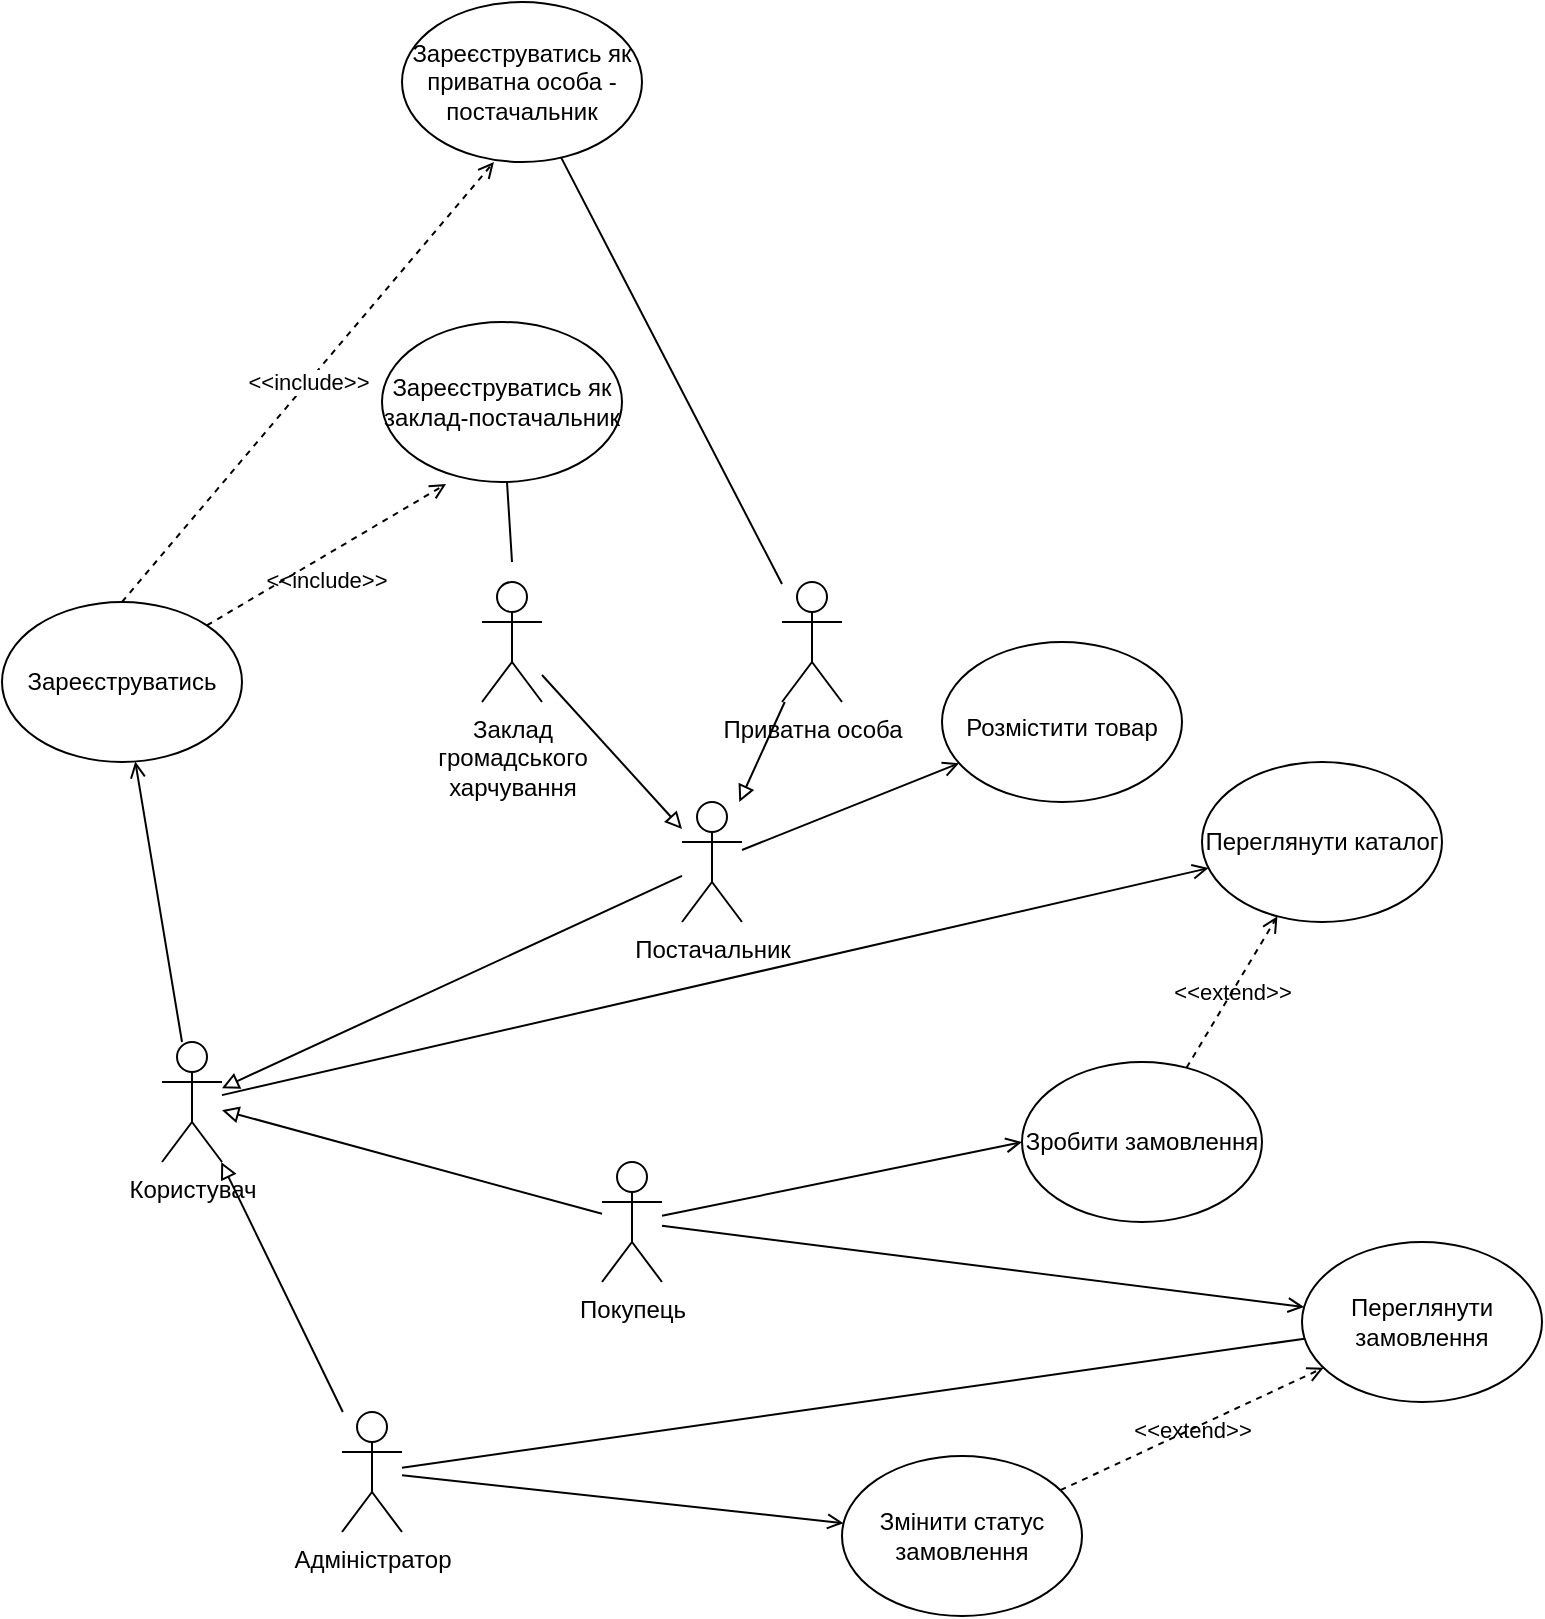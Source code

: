 <mxfile version="16.5.3" type="github">
  <diagram id="P7JxlWmNR0VaaNSP8-FL" name="Page-1">
    <mxGraphModel dx="782" dy="738" grid="1" gridSize="10" guides="1" tooltips="1" connect="1" arrows="1" fold="1" page="1" pageScale="1" pageWidth="1169" pageHeight="827" math="0" shadow="0">
      <root>
        <mxCell id="0" />
        <mxCell id="1" parent="0" />
        <mxCell id="AQALUr2rENBYNeaL4UF1-12" style="rounded=0;orthogonalLoop=1;jettySize=auto;html=1;endArrow=block;endFill=0;" edge="1" parent="1" source="AQALUr2rENBYNeaL4UF1-4" target="AQALUr2rENBYNeaL4UF1-1">
          <mxGeometry relative="1" as="geometry">
            <mxPoint x="310" y="470" as="sourcePoint" />
            <mxPoint x="220" y="560" as="targetPoint" />
          </mxGeometry>
        </mxCell>
        <mxCell id="AQALUr2rENBYNeaL4UF1-18" style="edgeStyle=none;rounded=0;orthogonalLoop=1;jettySize=auto;html=1;endArrow=open;endFill=0;" edge="1" parent="1" source="AQALUr2rENBYNeaL4UF1-1" target="AQALUr2rENBYNeaL4UF1-20">
          <mxGeometry relative="1" as="geometry">
            <mxPoint x="110" y="300" as="targetPoint" />
            <mxPoint x="190" y="520" as="sourcePoint" />
          </mxGeometry>
        </mxCell>
        <mxCell id="AQALUr2rENBYNeaL4UF1-1" value="Користувач" style="shape=umlActor;verticalLabelPosition=bottom;verticalAlign=top;html=1;outlineConnect=0;" vertex="1" parent="1">
          <mxGeometry x="90" y="540" width="30" height="60" as="geometry" />
        </mxCell>
        <mxCell id="AQALUr2rENBYNeaL4UF1-16" style="edgeStyle=none;rounded=0;orthogonalLoop=1;jettySize=auto;html=1;endArrow=block;endFill=0;" edge="1" parent="1" source="AQALUr2rENBYNeaL4UF1-2" target="AQALUr2rENBYNeaL4UF1-1">
          <mxGeometry relative="1" as="geometry">
            <mxPoint x="195" y="620" as="targetPoint" />
            <mxPoint x="195" y="720" as="sourcePoint" />
          </mxGeometry>
        </mxCell>
        <mxCell id="AQALUr2rENBYNeaL4UF1-40" style="edgeStyle=none;rounded=0;orthogonalLoop=1;jettySize=auto;html=1;labelBackgroundColor=none;endArrow=open;endFill=0;" edge="1" parent="1" source="AQALUr2rENBYNeaL4UF1-2" target="AQALUr2rENBYNeaL4UF1-33">
          <mxGeometry relative="1" as="geometry" />
        </mxCell>
        <mxCell id="AQALUr2rENBYNeaL4UF1-2" value="Адміністратор" style="shape=umlActor;verticalLabelPosition=bottom;verticalAlign=top;html=1;outlineConnect=0;" vertex="1" parent="1">
          <mxGeometry x="180" y="725" width="30" height="60" as="geometry" />
        </mxCell>
        <mxCell id="AQALUr2rENBYNeaL4UF1-13" style="edgeStyle=none;rounded=0;orthogonalLoop=1;jettySize=auto;html=1;endArrow=block;endFill=0;" edge="1" parent="1" source="AQALUr2rENBYNeaL4UF1-3" target="AQALUr2rENBYNeaL4UF1-1">
          <mxGeometry relative="1" as="geometry">
            <mxPoint x="220" y="570" as="targetPoint" />
            <mxPoint x="340" y="570" as="sourcePoint" />
          </mxGeometry>
        </mxCell>
        <mxCell id="AQALUr2rENBYNeaL4UF1-17" style="edgeStyle=none;rounded=0;orthogonalLoop=1;jettySize=auto;html=1;endArrow=open;endFill=0;entryX=0;entryY=0.5;entryDx=0;entryDy=0;" edge="1" parent="1" source="AQALUr2rENBYNeaL4UF1-3" target="AQALUr2rENBYNeaL4UF1-19">
          <mxGeometry relative="1" as="geometry">
            <mxPoint x="520" y="570" as="targetPoint" />
            <mxPoint x="390" y="570" as="sourcePoint" />
          </mxGeometry>
        </mxCell>
        <mxCell id="AQALUr2rENBYNeaL4UF1-42" style="edgeStyle=none;rounded=0;orthogonalLoop=1;jettySize=auto;html=1;labelBackgroundColor=none;endArrow=open;endFill=0;" edge="1" parent="1" source="AQALUr2rENBYNeaL4UF1-3" target="AQALUr2rENBYNeaL4UF1-38">
          <mxGeometry relative="1" as="geometry" />
        </mxCell>
        <mxCell id="AQALUr2rENBYNeaL4UF1-3" value="Покупець" style="shape=umlActor;verticalLabelPosition=bottom;verticalAlign=top;html=1;outlineConnect=0;" vertex="1" parent="1">
          <mxGeometry x="310" y="600" width="30" height="60" as="geometry" />
        </mxCell>
        <mxCell id="AQALUr2rENBYNeaL4UF1-29" value="" style="edgeStyle=none;rounded=0;orthogonalLoop=1;jettySize=auto;html=1;endArrow=open;endFill=0;" edge="1" parent="1" source="AQALUr2rENBYNeaL4UF1-4" target="AQALUr2rENBYNeaL4UF1-28">
          <mxGeometry relative="1" as="geometry" />
        </mxCell>
        <mxCell id="AQALUr2rENBYNeaL4UF1-4" value="Постачальник" style="shape=umlActor;verticalLabelPosition=bottom;verticalAlign=top;html=1;outlineConnect=0;" vertex="1" parent="1">
          <mxGeometry x="350" y="420" width="30" height="60" as="geometry" />
        </mxCell>
        <mxCell id="AQALUr2rENBYNeaL4UF1-14" style="edgeStyle=none;rounded=0;orthogonalLoop=1;jettySize=auto;html=1;endArrow=block;endFill=0;" edge="1" parent="1" source="AQALUr2rENBYNeaL4UF1-5" target="AQALUr2rENBYNeaL4UF1-4">
          <mxGeometry relative="1" as="geometry">
            <mxPoint x="245" y="330" as="sourcePoint" />
          </mxGeometry>
        </mxCell>
        <mxCell id="AQALUr2rENBYNeaL4UF1-36" style="edgeStyle=none;rounded=0;orthogonalLoop=1;jettySize=auto;html=1;labelBackgroundColor=none;endArrow=none;endFill=0;" edge="1" parent="1" source="AQALUr2rENBYNeaL4UF1-5" target="AQALUr2rENBYNeaL4UF1-30">
          <mxGeometry relative="1" as="geometry">
            <mxPoint x="430" y="300" as="sourcePoint" />
          </mxGeometry>
        </mxCell>
        <mxCell id="AQALUr2rENBYNeaL4UF1-5" value="Приватна особа&lt;br&gt;" style="shape=umlActor;verticalLabelPosition=bottom;verticalAlign=top;html=1;outlineConnect=0;" vertex="1" parent="1">
          <mxGeometry x="400" y="310" width="30" height="60" as="geometry" />
        </mxCell>
        <mxCell id="AQALUr2rENBYNeaL4UF1-15" style="edgeStyle=none;rounded=0;orthogonalLoop=1;jettySize=auto;html=1;endArrow=block;endFill=0;" edge="1" parent="1" source="AQALUr2rENBYNeaL4UF1-6" target="AQALUr2rENBYNeaL4UF1-4">
          <mxGeometry relative="1" as="geometry">
            <mxPoint x="420" y="360" as="sourcePoint" />
            <mxPoint x="330" y="400" as="targetPoint" />
          </mxGeometry>
        </mxCell>
        <mxCell id="AQALUr2rENBYNeaL4UF1-35" style="edgeStyle=none;rounded=0;orthogonalLoop=1;jettySize=auto;html=1;labelBackgroundColor=none;endArrow=none;endFill=0;" edge="1" parent="1" target="AQALUr2rENBYNeaL4UF1-31">
          <mxGeometry relative="1" as="geometry">
            <mxPoint x="265" y="300" as="sourcePoint" />
          </mxGeometry>
        </mxCell>
        <mxCell id="AQALUr2rENBYNeaL4UF1-6" value="Заклад &lt;br&gt;громадського &lt;br&gt;харчування" style="shape=umlActor;verticalLabelPosition=bottom;verticalAlign=top;html=1;outlineConnect=0;" vertex="1" parent="1">
          <mxGeometry x="250" y="310" width="30" height="60" as="geometry" />
        </mxCell>
        <mxCell id="AQALUr2rENBYNeaL4UF1-44" value="&amp;lt;&amp;lt;extend&amp;gt;&amp;gt;" style="edgeStyle=none;rounded=0;orthogonalLoop=1;jettySize=auto;html=1;labelBackgroundColor=none;endArrow=open;endFill=0;dashed=1;" edge="1" parent="1" source="AQALUr2rENBYNeaL4UF1-19" target="AQALUr2rENBYNeaL4UF1-32">
          <mxGeometry relative="1" as="geometry" />
        </mxCell>
        <mxCell id="AQALUr2rENBYNeaL4UF1-19" value="Зробити замовлення" style="ellipse;whiteSpace=wrap;html=1;" vertex="1" parent="1">
          <mxGeometry x="520" y="550" width="120" height="80" as="geometry" />
        </mxCell>
        <mxCell id="AQALUr2rENBYNeaL4UF1-21" value="&amp;lt;&amp;lt;include&amp;gt;&amp;gt;" style="edgeStyle=none;rounded=0;orthogonalLoop=1;jettySize=auto;html=1;exitX=0.5;exitY=0;exitDx=0;exitDy=0;endArrow=open;endFill=0;dashed=1;entryX=0.383;entryY=1;entryDx=0;entryDy=0;entryPerimeter=0;" edge="1" parent="1" source="AQALUr2rENBYNeaL4UF1-20" target="AQALUr2rENBYNeaL4UF1-30">
          <mxGeometry relative="1" as="geometry">
            <mxPoint x="140" y="120" as="targetPoint" />
          </mxGeometry>
        </mxCell>
        <mxCell id="AQALUr2rENBYNeaL4UF1-22" value="&lt;br&gt;&lt;br&gt;&lt;span style=&quot;color: rgb(0 , 0 , 0) ; font-family: &amp;#34;helvetica&amp;#34; ; font-size: 11px ; font-style: normal ; font-weight: 400 ; letter-spacing: normal ; text-align: center ; text-indent: 0px ; text-transform: none ; word-spacing: 0px ; display: inline ; float: none&quot;&gt;&amp;lt;&amp;lt;include&amp;gt;&amp;gt;&lt;/span&gt;&lt;br&gt;" style="edgeStyle=none;rounded=0;orthogonalLoop=1;jettySize=auto;html=1;exitX=1;exitY=0;exitDx=0;exitDy=0;dashed=1;endArrow=open;endFill=0;entryX=0.267;entryY=1.013;entryDx=0;entryDy=0;entryPerimeter=0;verticalAlign=middle;labelBackgroundColor=none;" edge="1" parent="1" source="AQALUr2rENBYNeaL4UF1-20" target="AQALUr2rENBYNeaL4UF1-31">
          <mxGeometry relative="1" as="geometry">
            <mxPoint x="250" y="140" as="targetPoint" />
          </mxGeometry>
        </mxCell>
        <mxCell id="AQALUr2rENBYNeaL4UF1-20" value="Зареєструватись" style="ellipse;whiteSpace=wrap;html=1;" vertex="1" parent="1">
          <mxGeometry x="10" y="320" width="120" height="80" as="geometry" />
        </mxCell>
        <mxCell id="AQALUr2rENBYNeaL4UF1-28" value="&lt;br&gt;&lt;br&gt;Розмістити товар" style="ellipse;whiteSpace=wrap;html=1;verticalAlign=top;" vertex="1" parent="1">
          <mxGeometry x="480" y="340" width="120" height="80" as="geometry" />
        </mxCell>
        <mxCell id="AQALUr2rENBYNeaL4UF1-30" value="Зареєструватись як приватна особа - постачальник" style="ellipse;whiteSpace=wrap;html=1;" vertex="1" parent="1">
          <mxGeometry x="210" y="20" width="120" height="80" as="geometry" />
        </mxCell>
        <mxCell id="AQALUr2rENBYNeaL4UF1-31" value="Зареєструватись як заклад-постачальник" style="ellipse;whiteSpace=wrap;html=1;" vertex="1" parent="1">
          <mxGeometry x="200" y="180" width="120" height="80" as="geometry" />
        </mxCell>
        <mxCell id="AQALUr2rENBYNeaL4UF1-43" style="edgeStyle=none;rounded=0;orthogonalLoop=1;jettySize=auto;html=1;labelBackgroundColor=none;endArrow=open;endFill=0;" edge="1" parent="1" source="AQALUr2rENBYNeaL4UF1-1" target="AQALUr2rENBYNeaL4UF1-32">
          <mxGeometry relative="1" as="geometry" />
        </mxCell>
        <mxCell id="AQALUr2rENBYNeaL4UF1-32" value="Переглянути каталог" style="ellipse;whiteSpace=wrap;html=1;" vertex="1" parent="1">
          <mxGeometry x="610" y="400" width="120" height="80" as="geometry" />
        </mxCell>
        <mxCell id="AQALUr2rENBYNeaL4UF1-41" value="&amp;lt;&amp;lt;extend&amp;gt;&amp;gt;" style="edgeStyle=none;rounded=0;orthogonalLoop=1;jettySize=auto;html=1;labelBackgroundColor=none;endArrow=open;endFill=0;dashed=1;" edge="1" parent="1" source="AQALUr2rENBYNeaL4UF1-33" target="AQALUr2rENBYNeaL4UF1-38">
          <mxGeometry relative="1" as="geometry" />
        </mxCell>
        <mxCell id="AQALUr2rENBYNeaL4UF1-33" value="Змінити статус замовлення" style="ellipse;whiteSpace=wrap;html=1;" vertex="1" parent="1">
          <mxGeometry x="430" y="747" width="120" height="80" as="geometry" />
        </mxCell>
        <mxCell id="AQALUr2rENBYNeaL4UF1-39" style="edgeStyle=none;rounded=0;orthogonalLoop=1;jettySize=auto;html=1;labelBackgroundColor=none;endArrow=none;endFill=0;" edge="1" parent="1" source="AQALUr2rENBYNeaL4UF1-38" target="AQALUr2rENBYNeaL4UF1-2">
          <mxGeometry relative="1" as="geometry" />
        </mxCell>
        <mxCell id="AQALUr2rENBYNeaL4UF1-38" value="Переглянути замовлення" style="ellipse;whiteSpace=wrap;html=1;" vertex="1" parent="1">
          <mxGeometry x="660" y="640" width="120" height="80" as="geometry" />
        </mxCell>
      </root>
    </mxGraphModel>
  </diagram>
</mxfile>
